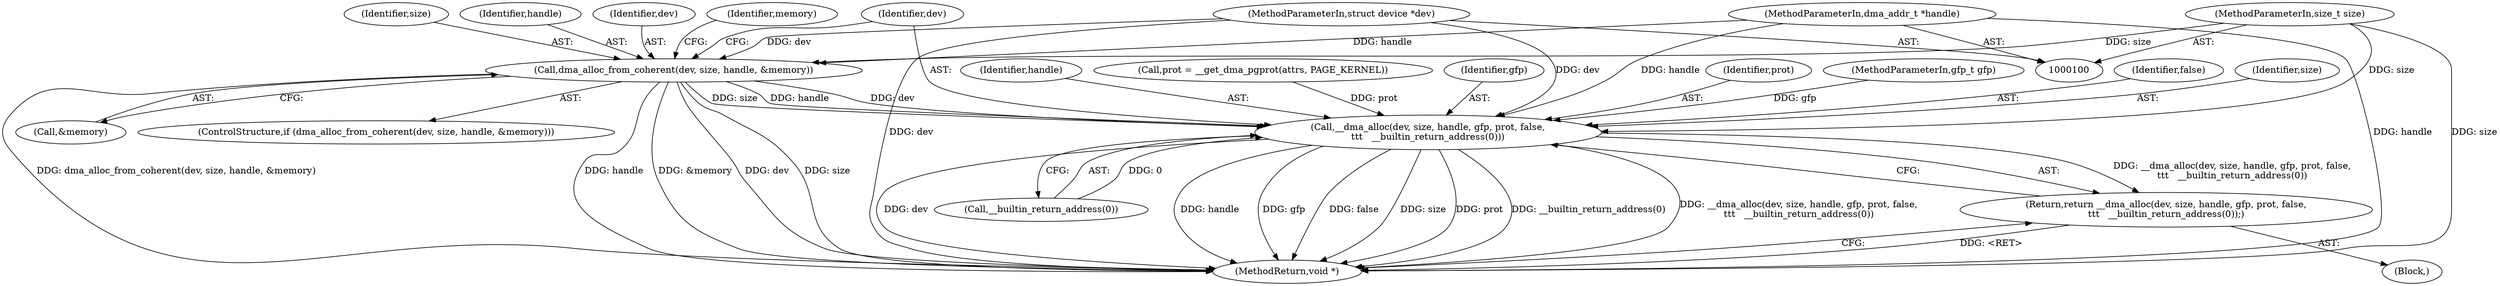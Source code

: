 digraph "0_linux_0ea1ec713f04bdfac343c9702b21cd3a7c711826_0@pointer" {
"1000115" [label="(Call,dma_alloc_from_coherent(dev, size, handle, &memory))"];
"1000101" [label="(MethodParameterIn,struct device *dev)"];
"1000102" [label="(MethodParameterIn,size_t size)"];
"1000103" [label="(MethodParameterIn,dma_addr_t *handle)"];
"1000124" [label="(Call,__dma_alloc(dev, size, handle, gfp, prot, false,\n\t\t\t   __builtin_return_address(0)))"];
"1000123" [label="(Return,return __dma_alloc(dev, size, handle, gfp, prot, false,\n\t\t\t   __builtin_return_address(0));)"];
"1000123" [label="(Return,return __dma_alloc(dev, size, handle, gfp, prot, false,\n\t\t\t   __builtin_return_address(0));)"];
"1000130" [label="(Identifier,false)"];
"1000131" [label="(Call,__builtin_return_address(0))"];
"1000115" [label="(Call,dma_alloc_from_coherent(dev, size, handle, &memory))"];
"1000119" [label="(Call,&memory)"];
"1000122" [label="(Identifier,memory)"];
"1000124" [label="(Call,__dma_alloc(dev, size, handle, gfp, prot, false,\n\t\t\t   __builtin_return_address(0)))"];
"1000114" [label="(ControlStructure,if (dma_alloc_from_coherent(dev, size, handle, &memory)))"];
"1000126" [label="(Identifier,size)"];
"1000116" [label="(Identifier,dev)"];
"1000127" [label="(Identifier,handle)"];
"1000125" [label="(Identifier,dev)"];
"1000117" [label="(Identifier,size)"];
"1000108" [label="(Call,prot = __get_dma_pgprot(attrs, PAGE_KERNEL))"];
"1000128" [label="(Identifier,gfp)"];
"1000106" [label="(Block,)"];
"1000103" [label="(MethodParameterIn,dma_addr_t *handle)"];
"1000101" [label="(MethodParameterIn,struct device *dev)"];
"1000129" [label="(Identifier,prot)"];
"1000133" [label="(MethodReturn,void *)"];
"1000104" [label="(MethodParameterIn,gfp_t gfp)"];
"1000118" [label="(Identifier,handle)"];
"1000102" [label="(MethodParameterIn,size_t size)"];
"1000115" -> "1000114"  [label="AST: "];
"1000115" -> "1000119"  [label="CFG: "];
"1000116" -> "1000115"  [label="AST: "];
"1000117" -> "1000115"  [label="AST: "];
"1000118" -> "1000115"  [label="AST: "];
"1000119" -> "1000115"  [label="AST: "];
"1000122" -> "1000115"  [label="CFG: "];
"1000125" -> "1000115"  [label="CFG: "];
"1000115" -> "1000133"  [label="DDG: size"];
"1000115" -> "1000133"  [label="DDG: dma_alloc_from_coherent(dev, size, handle, &memory)"];
"1000115" -> "1000133"  [label="DDG: handle"];
"1000115" -> "1000133"  [label="DDG: &memory"];
"1000115" -> "1000133"  [label="DDG: dev"];
"1000101" -> "1000115"  [label="DDG: dev"];
"1000102" -> "1000115"  [label="DDG: size"];
"1000103" -> "1000115"  [label="DDG: handle"];
"1000115" -> "1000124"  [label="DDG: dev"];
"1000115" -> "1000124"  [label="DDG: size"];
"1000115" -> "1000124"  [label="DDG: handle"];
"1000101" -> "1000100"  [label="AST: "];
"1000101" -> "1000133"  [label="DDG: dev"];
"1000101" -> "1000124"  [label="DDG: dev"];
"1000102" -> "1000100"  [label="AST: "];
"1000102" -> "1000133"  [label="DDG: size"];
"1000102" -> "1000124"  [label="DDG: size"];
"1000103" -> "1000100"  [label="AST: "];
"1000103" -> "1000133"  [label="DDG: handle"];
"1000103" -> "1000124"  [label="DDG: handle"];
"1000124" -> "1000123"  [label="AST: "];
"1000124" -> "1000131"  [label="CFG: "];
"1000125" -> "1000124"  [label="AST: "];
"1000126" -> "1000124"  [label="AST: "];
"1000127" -> "1000124"  [label="AST: "];
"1000128" -> "1000124"  [label="AST: "];
"1000129" -> "1000124"  [label="AST: "];
"1000130" -> "1000124"  [label="AST: "];
"1000131" -> "1000124"  [label="AST: "];
"1000123" -> "1000124"  [label="CFG: "];
"1000124" -> "1000133"  [label="DDG: dev"];
"1000124" -> "1000133"  [label="DDG: handle"];
"1000124" -> "1000133"  [label="DDG: gfp"];
"1000124" -> "1000133"  [label="DDG: false"];
"1000124" -> "1000133"  [label="DDG: size"];
"1000124" -> "1000133"  [label="DDG: prot"];
"1000124" -> "1000133"  [label="DDG: __builtin_return_address(0)"];
"1000124" -> "1000133"  [label="DDG: __dma_alloc(dev, size, handle, gfp, prot, false,\n\t\t\t   __builtin_return_address(0))"];
"1000124" -> "1000123"  [label="DDG: __dma_alloc(dev, size, handle, gfp, prot, false,\n\t\t\t   __builtin_return_address(0))"];
"1000104" -> "1000124"  [label="DDG: gfp"];
"1000108" -> "1000124"  [label="DDG: prot"];
"1000131" -> "1000124"  [label="DDG: 0"];
"1000123" -> "1000106"  [label="AST: "];
"1000133" -> "1000123"  [label="CFG: "];
"1000123" -> "1000133"  [label="DDG: <RET>"];
}
